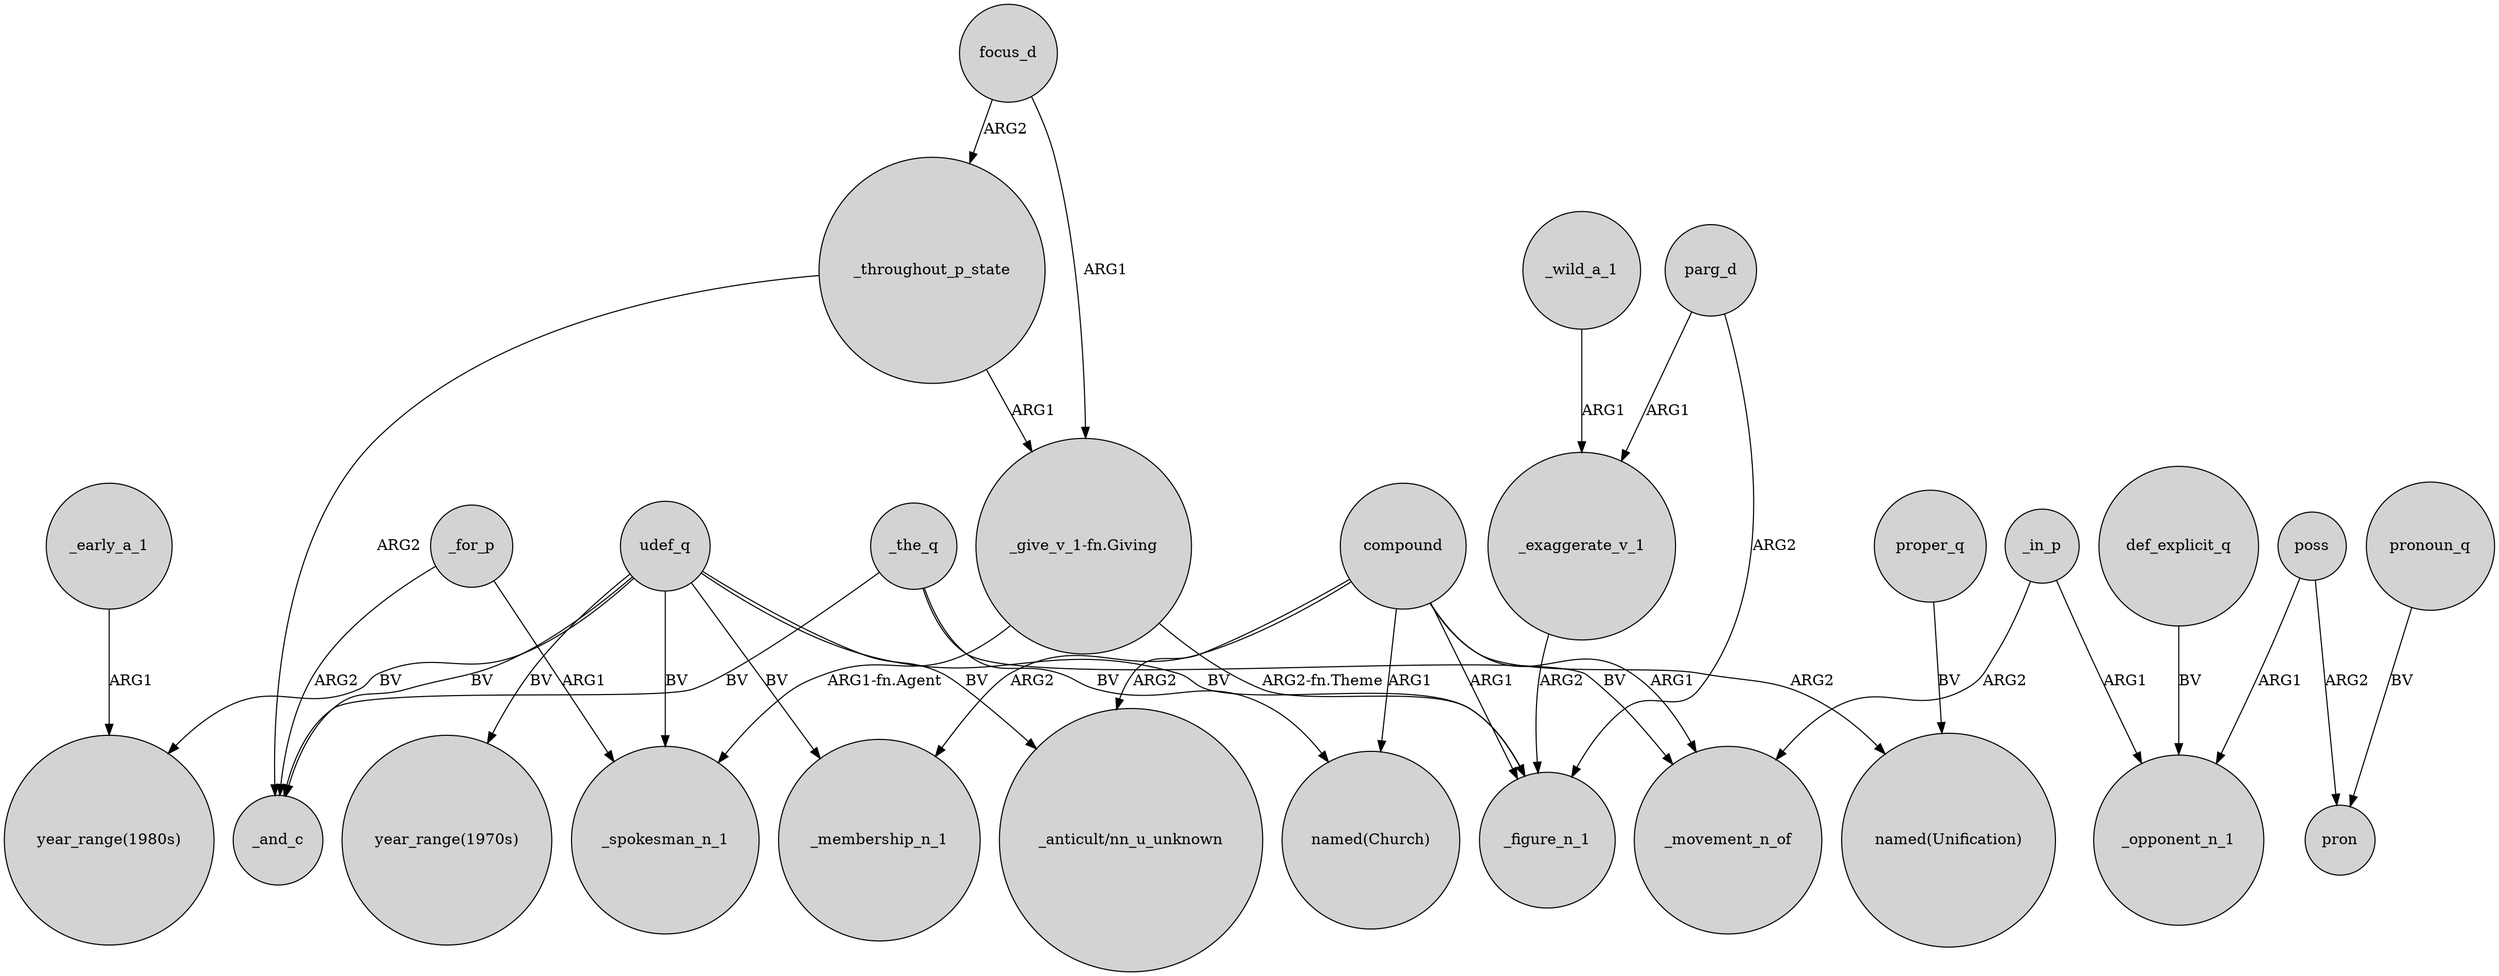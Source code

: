 digraph {
	node [shape=circle style=filled]
	_the_q -> _and_c [label=BV]
	udef_q -> "year_range(1980s)" [label=BV]
	compound -> "named(Church)" [label=ARG1]
	"_give_v_1-fn.Giving" -> _spokesman_n_1 [label="ARG1-fn.Agent"]
	_throughout_p_state -> "_give_v_1-fn.Giving" [label=ARG1]
	_for_p -> _spokesman_n_1 [label=ARG1]
	udef_q -> _membership_n_1 [label=BV]
	_throughout_p_state -> _and_c [label=ARG2]
	poss -> pron [label=ARG2]
	proper_q -> "named(Unification)" [label=BV]
	udef_q -> "_anticult/nn_u_unknown" [label=BV]
	_for_p -> _and_c [label=ARG2]
	focus_d -> _throughout_p_state [label=ARG2]
	udef_q -> _spokesman_n_1 [label=BV]
	compound -> "_anticult/nn_u_unknown" [label=ARG2]
	_early_a_1 -> "year_range(1980s)" [label=ARG1]
	compound -> _membership_n_1 [label=ARG2]
	pronoun_q -> pron [label=BV]
	compound -> _movement_n_of [label=ARG1]
	focus_d -> "_give_v_1-fn.Giving" [label=ARG1]
	_the_q -> _movement_n_of [label=BV]
	"_give_v_1-fn.Giving" -> _figure_n_1 [label="ARG2-fn.Theme"]
	udef_q -> "year_range(1970s)" [label=BV]
	parg_d -> _exaggerate_v_1 [label=ARG1]
	_in_p -> _movement_n_of [label=ARG2]
	udef_q -> _figure_n_1 [label=BV]
	poss -> _opponent_n_1 [label=ARG1]
	_the_q -> "named(Church)" [label=BV]
	_wild_a_1 -> _exaggerate_v_1 [label=ARG1]
	_in_p -> _opponent_n_1 [label=ARG1]
	udef_q -> _and_c [label=BV]
	_exaggerate_v_1 -> _figure_n_1 [label=ARG2]
	parg_d -> _figure_n_1 [label=ARG2]
	compound -> "named(Unification)" [label=ARG2]
	def_explicit_q -> _opponent_n_1 [label=BV]
	compound -> _figure_n_1 [label=ARG1]
}

